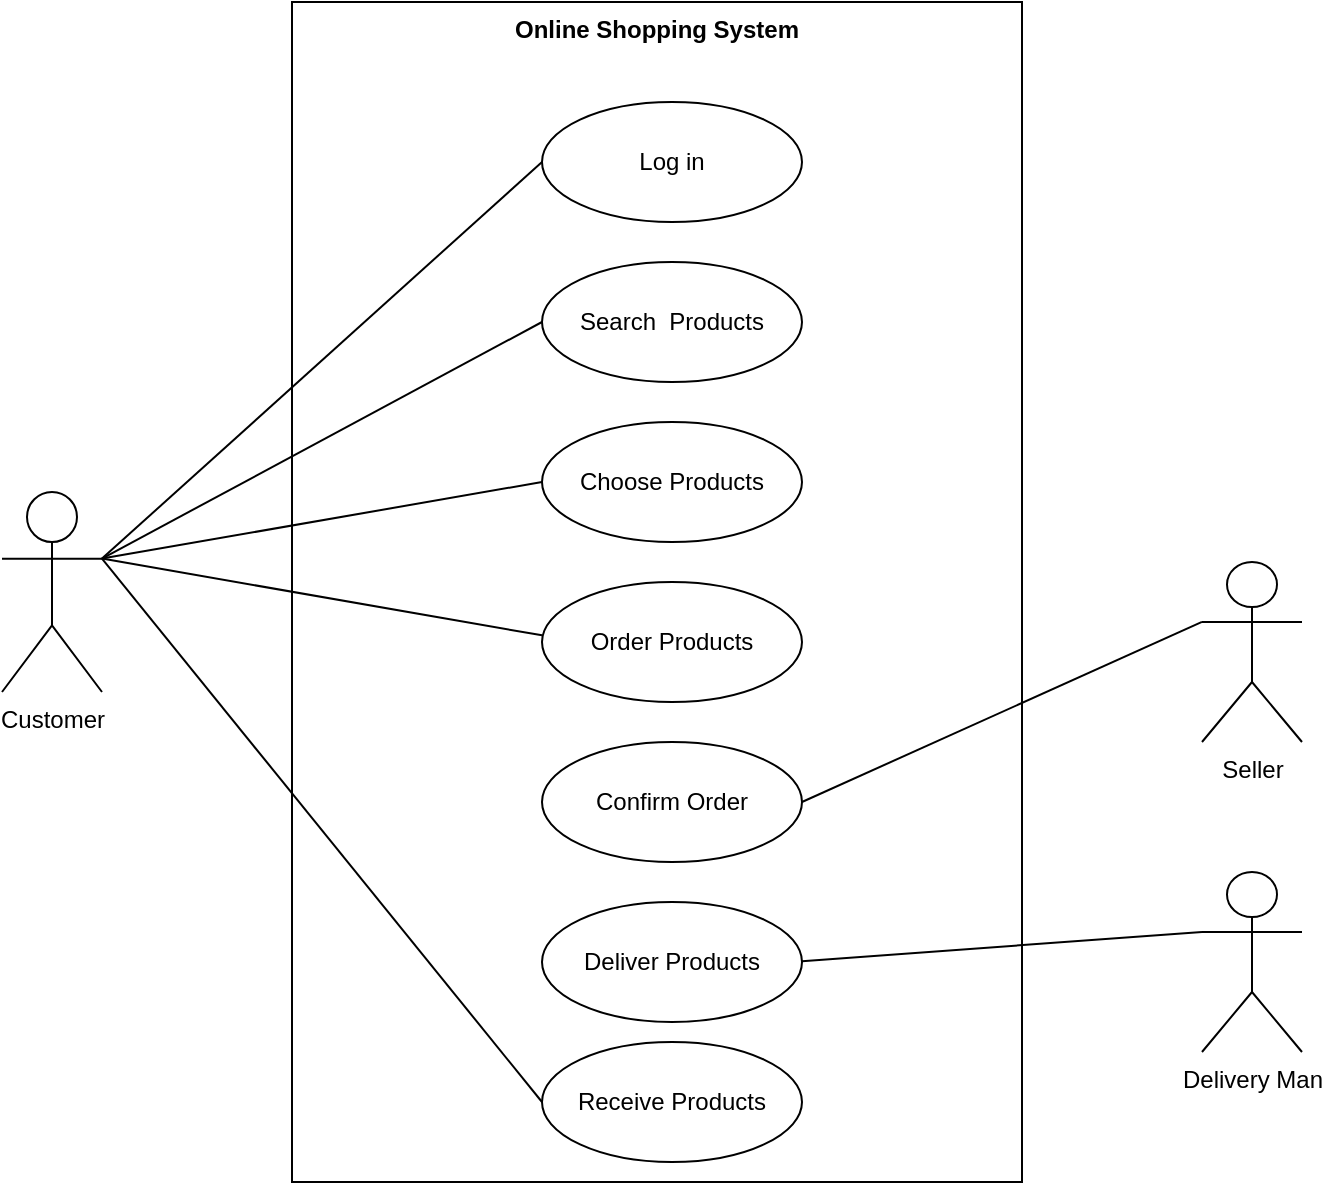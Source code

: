 <mxfile>
    <diagram id="LbzZTXyEy1HHu4VnSJlb" name="Page-1">
        <mxGraphModel dx="992" dy="670" grid="1" gridSize="10" guides="1" tooltips="1" connect="1" arrows="1" fold="1" page="1" pageScale="1" pageWidth="850" pageHeight="1100" math="0" shadow="0">
            <root>
                <mxCell id="0"/>
                <mxCell id="1" parent="0"/>
                <mxCell id="8" value="Online Shopping System" style="shape=rect;html=1;verticalAlign=top;fontStyle=1;whiteSpace=wrap;align=center;" vertex="1" parent="1">
                    <mxGeometry x="245" y="180" width="365" height="590" as="geometry"/>
                </mxCell>
                <mxCell id="10" value="Log in" style="ellipse;whiteSpace=wrap;html=1;" vertex="1" parent="1">
                    <mxGeometry x="370" y="230" width="130" height="60" as="geometry"/>
                </mxCell>
                <mxCell id="12" value="Confirm Order" style="ellipse;whiteSpace=wrap;html=1;" vertex="1" parent="1">
                    <mxGeometry x="370" y="550" width="130" height="60" as="geometry"/>
                </mxCell>
                <mxCell id="13" value="Search&amp;nbsp; Products" style="ellipse;whiteSpace=wrap;html=1;" vertex="1" parent="1">
                    <mxGeometry x="370" y="310" width="130" height="60" as="geometry"/>
                </mxCell>
                <mxCell id="14" value="Order Products" style="ellipse;whiteSpace=wrap;html=1;" vertex="1" parent="1">
                    <mxGeometry x="370" y="470" width="130" height="60" as="geometry"/>
                </mxCell>
                <mxCell id="15" value="Receive Products" style="ellipse;whiteSpace=wrap;html=1;" vertex="1" parent="1">
                    <mxGeometry x="370" y="700" width="130" height="60" as="geometry"/>
                </mxCell>
                <mxCell id="16" value="Choose Products" style="ellipse;whiteSpace=wrap;html=1;" vertex="1" parent="1">
                    <mxGeometry x="370" y="390" width="130" height="60" as="geometry"/>
                </mxCell>
                <mxCell id="17" value="Deliver Products" style="ellipse;whiteSpace=wrap;html=1;" vertex="1" parent="1">
                    <mxGeometry x="370" y="630" width="130" height="60" as="geometry"/>
                </mxCell>
                <mxCell id="18" value="Customer" style="shape=umlActor;html=1;verticalLabelPosition=bottom;verticalAlign=top;align=center;" vertex="1" parent="1">
                    <mxGeometry x="100" y="425" width="50" height="100" as="geometry"/>
                </mxCell>
                <mxCell id="21" value="" style="edgeStyle=none;html=1;endArrow=none;verticalAlign=bottom;entryX=0;entryY=0.5;entryDx=0;entryDy=0;exitX=1;exitY=0.333;exitDx=0;exitDy=0;exitPerimeter=0;" edge="1" parent="1" source="18" target="16">
                    <mxGeometry width="160" relative="1" as="geometry">
                        <mxPoint x="140" y="360" as="sourcePoint"/>
                        <mxPoint x="300" y="360" as="targetPoint"/>
                    </mxGeometry>
                </mxCell>
                <mxCell id="22" value="" style="edgeStyle=none;html=1;endArrow=none;verticalAlign=bottom;entryX=0;entryY=0.5;entryDx=0;entryDy=0;exitX=1;exitY=0.333;exitDx=0;exitDy=0;exitPerimeter=0;" edge="1" parent="1" source="18">
                    <mxGeometry width="160" relative="1" as="geometry">
                        <mxPoint x="140" y="350" as="sourcePoint"/>
                        <mxPoint x="370.0" y="496.67" as="targetPoint"/>
                    </mxGeometry>
                </mxCell>
                <mxCell id="23" value="" style="edgeStyle=none;html=1;endArrow=none;verticalAlign=bottom;entryX=0;entryY=0.5;entryDx=0;entryDy=0;exitX=1;exitY=0.333;exitDx=0;exitDy=0;exitPerimeter=0;" edge="1" parent="1" source="18" target="13">
                    <mxGeometry width="160" relative="1" as="geometry">
                        <mxPoint x="140" y="270.003" as="sourcePoint"/>
                        <mxPoint x="370.0" y="336.67" as="targetPoint"/>
                    </mxGeometry>
                </mxCell>
                <mxCell id="24" value="" style="edgeStyle=none;html=1;endArrow=none;verticalAlign=bottom;entryX=0;entryY=0.5;entryDx=0;entryDy=0;exitX=1;exitY=0.333;exitDx=0;exitDy=0;exitPerimeter=0;" edge="1" parent="1" source="18" target="15">
                    <mxGeometry width="160" relative="1" as="geometry">
                        <mxPoint x="120" y="530.003" as="sourcePoint"/>
                        <mxPoint x="350.0" y="596.67" as="targetPoint"/>
                    </mxGeometry>
                </mxCell>
                <mxCell id="25" value="" style="edgeStyle=none;html=1;endArrow=none;verticalAlign=bottom;entryX=0;entryY=0.5;entryDx=0;entryDy=0;exitX=1;exitY=0.333;exitDx=0;exitDy=0;exitPerimeter=0;" edge="1" parent="1" source="18" target="10">
                    <mxGeometry width="160" relative="1" as="geometry">
                        <mxPoint x="120" y="253.333" as="sourcePoint"/>
                        <mxPoint x="350.0" y="320" as="targetPoint"/>
                    </mxGeometry>
                </mxCell>
                <mxCell id="26" value="Seller" style="shape=umlActor;html=1;verticalLabelPosition=bottom;verticalAlign=top;align=center;" vertex="1" parent="1">
                    <mxGeometry x="700" y="460" width="50" height="90" as="geometry"/>
                </mxCell>
                <mxCell id="27" value="Delivery Man" style="shape=umlActor;html=1;verticalLabelPosition=bottom;verticalAlign=top;align=center;" vertex="1" parent="1">
                    <mxGeometry x="700" y="615" width="50" height="90" as="geometry"/>
                </mxCell>
                <mxCell id="29" value="" style="edgeStyle=none;html=1;endArrow=none;verticalAlign=bottom;exitX=1;exitY=0.5;exitDx=0;exitDy=0;entryX=0;entryY=0.333;entryDx=0;entryDy=0;entryPerimeter=0;" edge="1" parent="1" source="12" target="26">
                    <mxGeometry width="160" relative="1" as="geometry">
                        <mxPoint x="550" y="499.66" as="sourcePoint"/>
                        <mxPoint x="710" y="499.66" as="targetPoint"/>
                    </mxGeometry>
                </mxCell>
                <mxCell id="30" value="" style="edgeStyle=none;html=1;endArrow=none;verticalAlign=bottom;entryX=0;entryY=0.333;entryDx=0;entryDy=0;entryPerimeter=0;" edge="1" parent="1" target="27">
                    <mxGeometry width="160" relative="1" as="geometry">
                        <mxPoint x="500" y="659.66" as="sourcePoint"/>
                        <mxPoint x="660.0" y="659.66" as="targetPoint"/>
                    </mxGeometry>
                </mxCell>
            </root>
        </mxGraphModel>
    </diagram>
</mxfile>